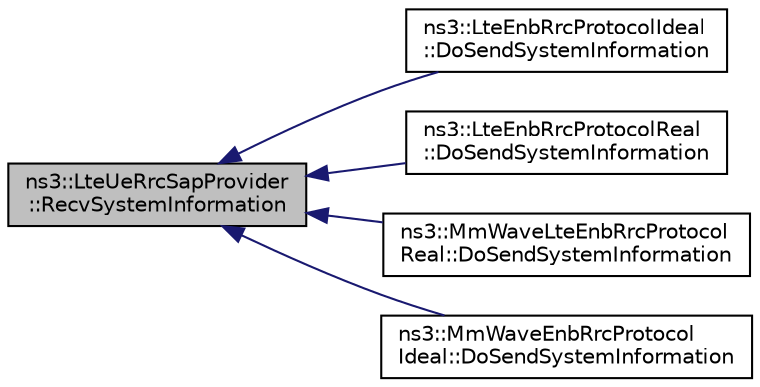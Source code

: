 digraph "ns3::LteUeRrcSapProvider::RecvSystemInformation"
{
  edge [fontname="Helvetica",fontsize="10",labelfontname="Helvetica",labelfontsize="10"];
  node [fontname="Helvetica",fontsize="10",shape=record];
  rankdir="LR";
  Node1 [label="ns3::LteUeRrcSapProvider\l::RecvSystemInformation",height=0.2,width=0.4,color="black", fillcolor="grey75", style="filled", fontcolor="black"];
  Node1 -> Node2 [dir="back",color="midnightblue",fontsize="10",style="solid"];
  Node2 [label="ns3::LteEnbRrcProtocolIdeal\l::DoSendSystemInformation",height=0.2,width=0.4,color="black", fillcolor="white", style="filled",URL="$d4/d63/classns3_1_1LteEnbRrcProtocolIdeal.html#ae0152051aabf49a2f42ba5c5a651a2a5"];
  Node1 -> Node3 [dir="back",color="midnightblue",fontsize="10",style="solid"];
  Node3 [label="ns3::LteEnbRrcProtocolReal\l::DoSendSystemInformation",height=0.2,width=0.4,color="black", fillcolor="white", style="filled",URL="$d0/d88/classns3_1_1LteEnbRrcProtocolReal.html#a7e03d04b3442cee4c3debfbb3f8b6e74"];
  Node1 -> Node4 [dir="back",color="midnightblue",fontsize="10",style="solid"];
  Node4 [label="ns3::MmWaveLteEnbRrcProtocol\lReal::DoSendSystemInformation",height=0.2,width=0.4,color="black", fillcolor="white", style="filled",URL="$dd/dda/classns3_1_1MmWaveLteEnbRrcProtocolReal.html#a9ab6593e094fbacc948e933c1ae5d20a"];
  Node1 -> Node5 [dir="back",color="midnightblue",fontsize="10",style="solid"];
  Node5 [label="ns3::MmWaveEnbRrcProtocol\lIdeal::DoSendSystemInformation",height=0.2,width=0.4,color="black", fillcolor="white", style="filled",URL="$d1/d90/classns3_1_1MmWaveEnbRrcProtocolIdeal.html#ace31b251b4e6641dad8e995e2b38e3fe"];
}
